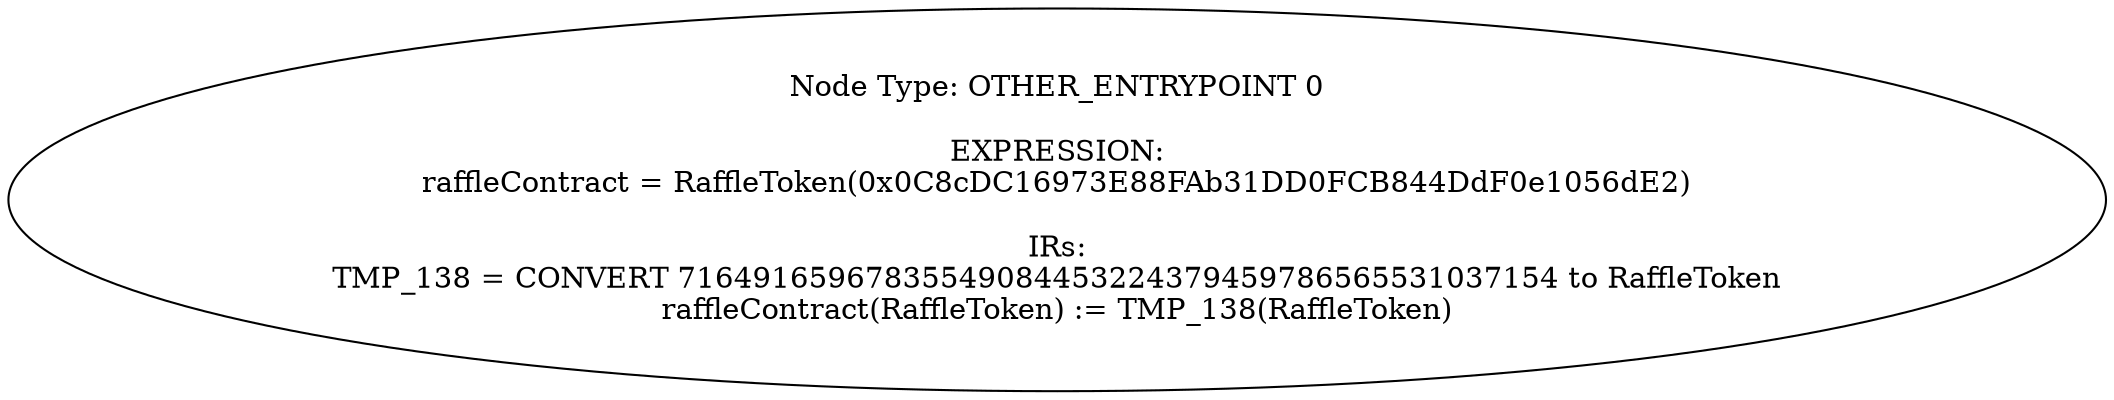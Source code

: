 digraph{
0[label="Node Type: OTHER_ENTRYPOINT 0

EXPRESSION:
raffleContract = RaffleToken(0x0C8cDC16973E88FAb31DD0FCB844DdF0e1056dE2)

IRs:
TMP_138 = CONVERT 71649165967835549084453224379459786565531037154 to RaffleToken
raffleContract(RaffleToken) := TMP_138(RaffleToken)"];
}
